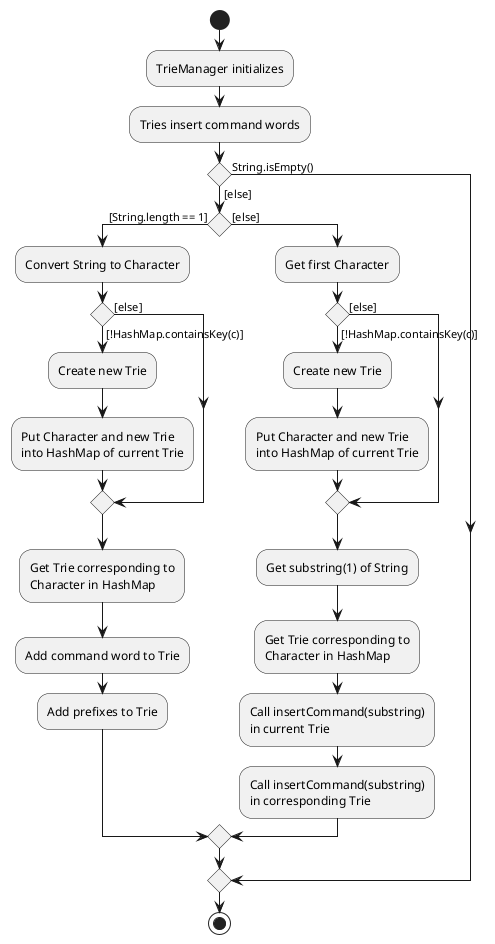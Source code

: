 @startuml
start
:TrieManager initializes;
:Tries insert command words;
if () then (String.isEmpty())
else ([else])
    if () then ([String.length == 1])
        :Convert String to Character;
        if () then ([!HashMap.containsKey(c)])
            :Create new Trie;
            :Put Character and new Trie
            into HashMap of current Trie;
        else ([else])
        endif
        :Get Trie corresponding to
        Character in HashMap;
        :Add command word to Trie;
        :Add prefixes to Trie;
    else ([else])
        :Get first Character;
        if () then ([!HashMap.containsKey(c)])
            :Create new Trie;
            :Put Character and new Trie
            into HashMap of current Trie;
        else ([else])
        endif
        :Get substring(1) of String;
        :Get Trie corresponding to
        Character in HashMap;
        :Call insertCommand(substring)
        in current Trie;
        :Call insertCommand(substring)
        in corresponding Trie;
    endif
endif
stop
@enduml
